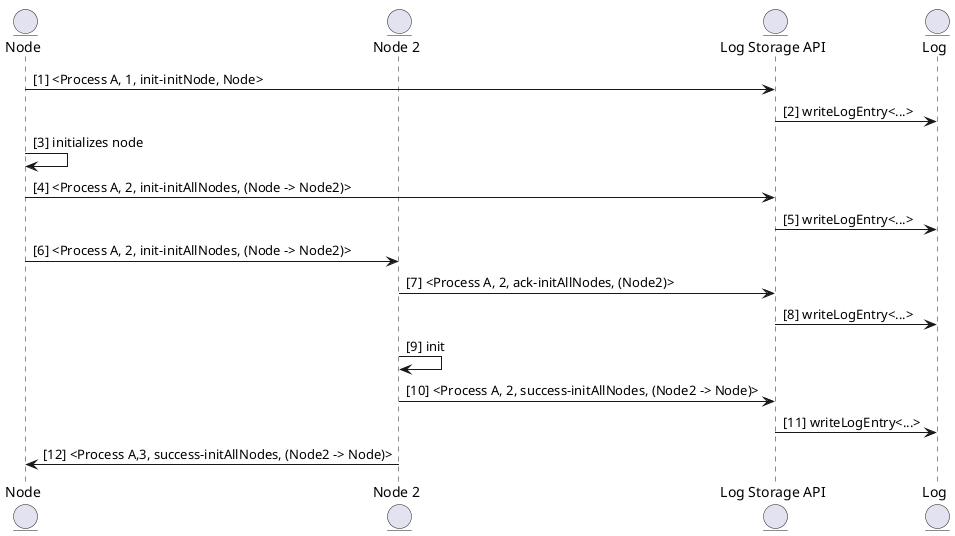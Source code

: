 @startuml

entity "Node" as sg
entity "Node 2" as n2
entity "Log Storage API" as api
entity "Log" as log

sg-> api: [1] <Process A, 1, init-initNode, Node>
api->log: [2] writeLogEntry<...>
sg->sg: [3] initializes node

sg-> api: [4] <Process A, 2, init-initAllNodes, (Node -> Node2)>
api->log: [5] writeLogEntry<...>
sg->n2: [6] <Process A, 2, init-initAllNodes, (Node -> Node2)>

n2-> api: [7] <Process A, 2, ack-initAllNodes, (Node2)>
api->log: [8] writeLogEntry<...>
n2->n2: [9] init
n2-> api: [10] <Process A, 2, success-initAllNodes, (Node2 -> Node)>
api->log: [11] writeLogEntry<...>

n2->sg: [12] <Process A,3, success-initAllNodes, (Node2 -> Node)>

@enduml